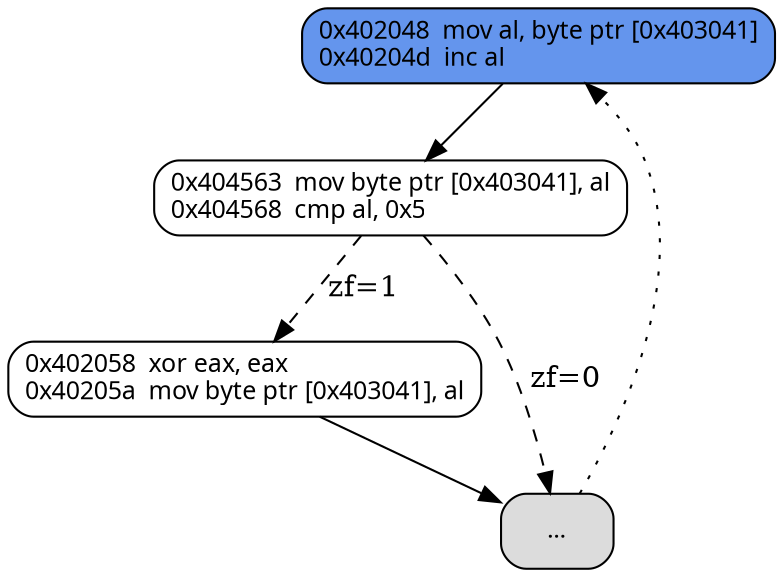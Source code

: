 digraph G {
  0 [
    fontname="Source Code Pro",
    fontsize=12, shape=box, style="rounded,filled", fillcolor=cornflowerblue,
    label="0x402048  mov al, byte ptr [0x403041]\l0x40204d  inc al\l"
  ];

  1 [
    fontname="Source Code Pro",
    fontsize=12, shape=box, style=rounded,
    label="0x404563  mov byte ptr [0x403041], al\l0x404568  cmp al, 0x5\l"
  ];

  2 [
    fontname="Source Code Pro",
    fontsize=12, shape=box, style=rounded,
    label="0x402058  xor eax, eax\l0x40205a  mov byte ptr [0x403041], al\l"
  ];

  3 [
    fontname="Source Code Pro",
    fontsize=12, shape=box, style="rounded,filled", fillcolor=gainsboro,
    label="..."
  ];

  0 -> 1 [label="", style="solid"];
  1 -> 2 [label="zf=1", style="dashed"];
  1 -> 3 [label="zf=0", style="dashed"];
  2 -> 3 [label="", style="solid"];
  3 -> 0 [label="", style="dotted"];
}
